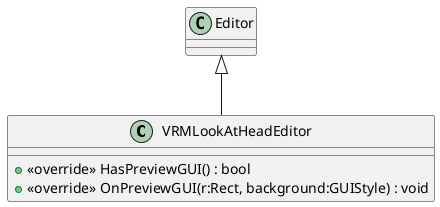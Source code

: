 @startuml
class VRMLookAtHeadEditor {
    + <<override>> HasPreviewGUI() : bool
    + <<override>> OnPreviewGUI(r:Rect, background:GUIStyle) : void
}
Editor <|-- VRMLookAtHeadEditor
@enduml
